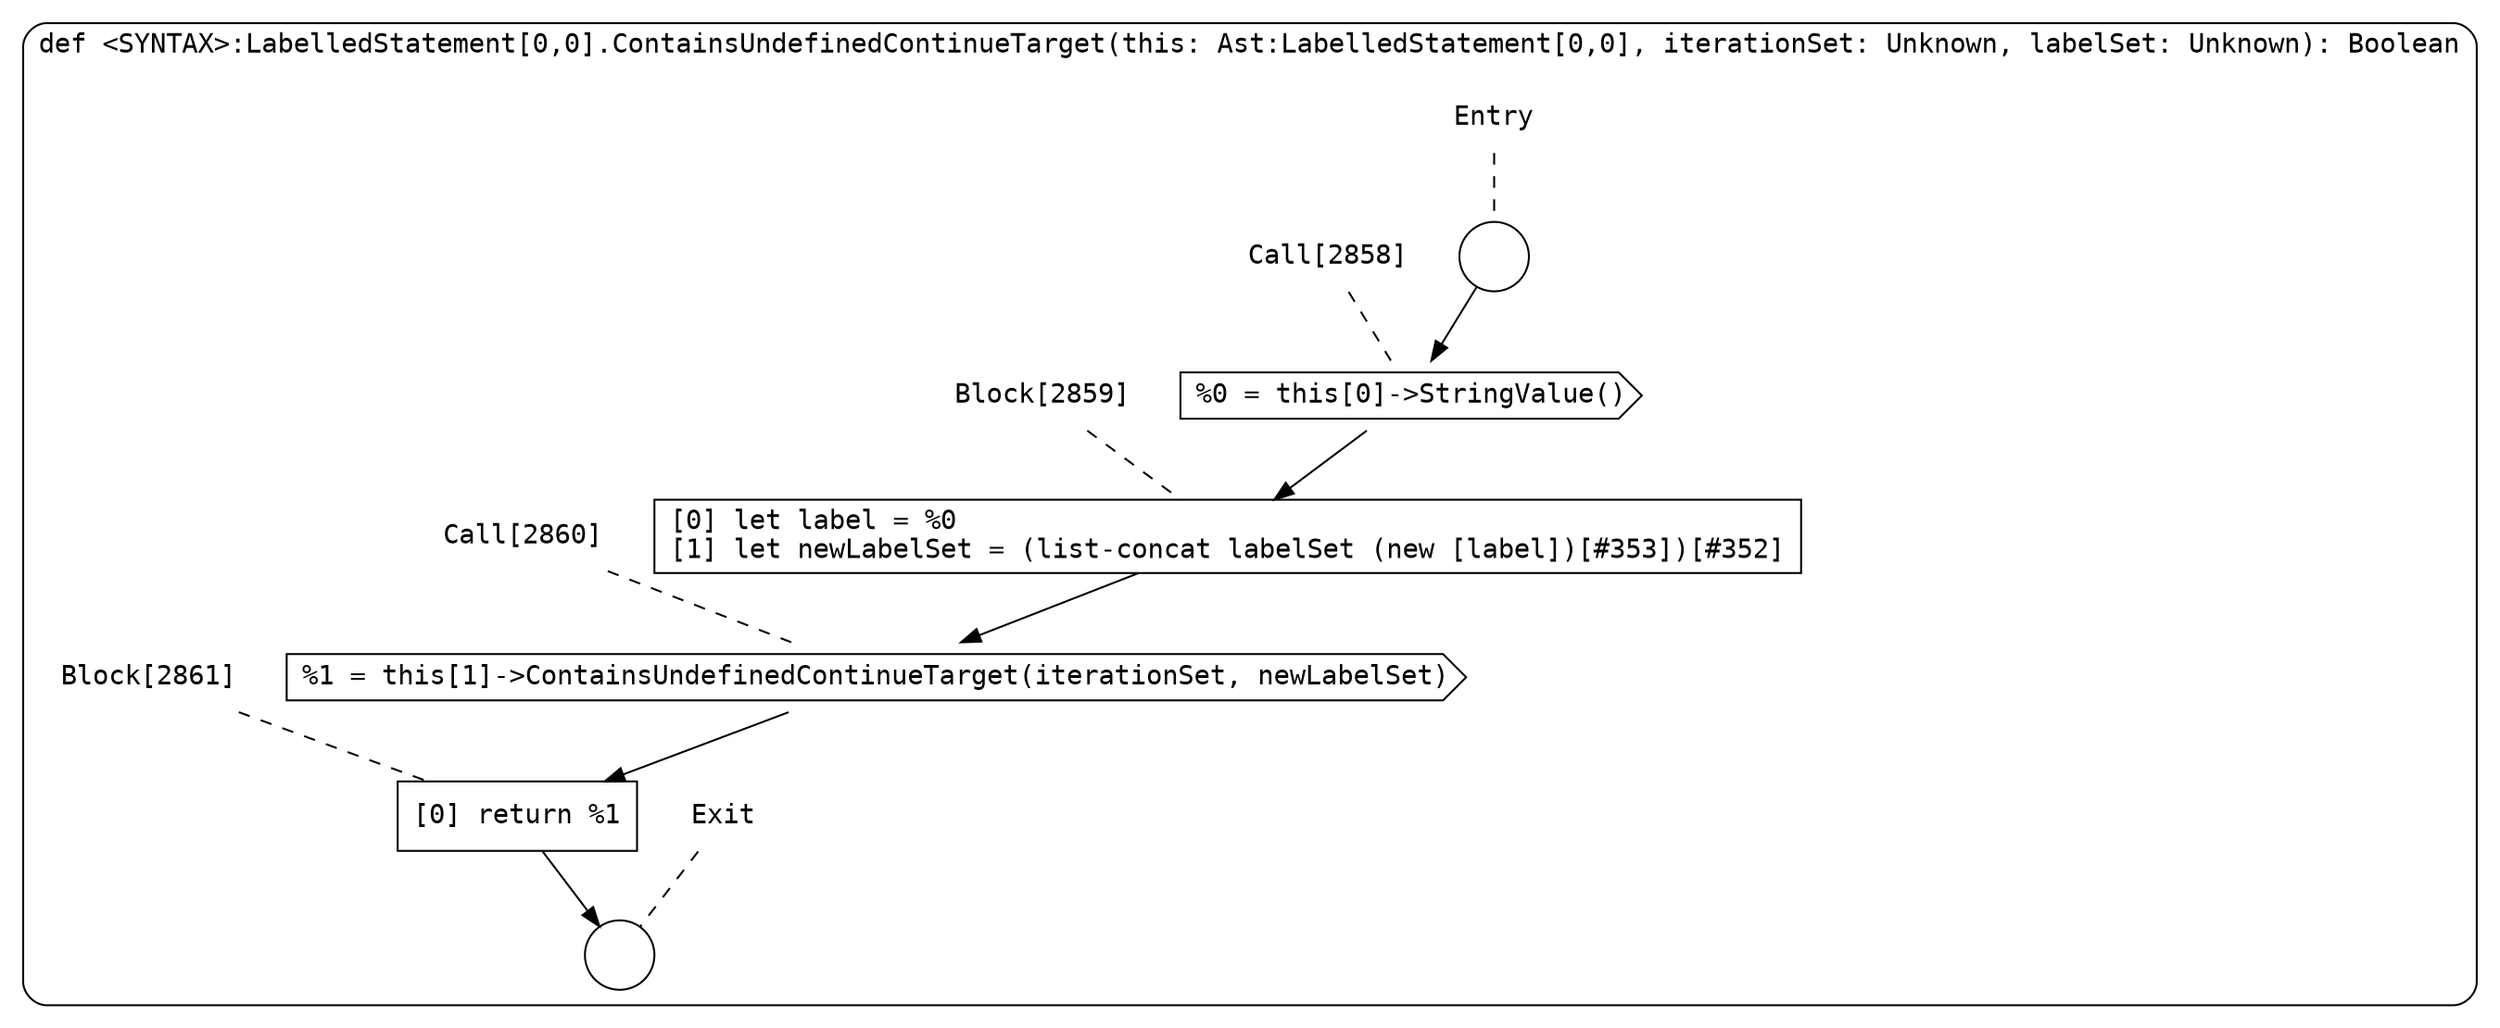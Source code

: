 digraph {
  graph [fontname = "Consolas"]
  node [fontname = "Consolas"]
  edge [fontname = "Consolas"]
  subgraph cluster659 {
    label = "def <SYNTAX>:LabelledStatement[0,0].ContainsUndefinedContinueTarget(this: Ast:LabelledStatement[0,0], iterationSet: Unknown, labelSet: Unknown): Boolean"
    style = rounded
    cluster659_entry_name [shape=none, label=<<font color="black">Entry</font>>]
    cluster659_entry_name -> cluster659_entry [arrowhead=none, color="black", style=dashed]
    cluster659_entry [shape=circle label=" " color="black" fillcolor="white" style=filled]
    cluster659_entry -> node2858 [color="black"]
    cluster659_exit_name [shape=none, label=<<font color="black">Exit</font>>]
    cluster659_exit_name -> cluster659_exit [arrowhead=none, color="black", style=dashed]
    cluster659_exit [shape=circle label=" " color="black" fillcolor="white" style=filled]
    node2858_name [shape=none, label=<<font color="black">Call[2858]</font>>]
    node2858_name -> node2858 [arrowhead=none, color="black", style=dashed]
    node2858 [shape=cds, label=<<font color="black">%0 = this[0]-&gt;StringValue()</font>> color="black" fillcolor="white", style=filled]
    node2858 -> node2859 [color="black"]
    node2859_name [shape=none, label=<<font color="black">Block[2859]</font>>]
    node2859_name -> node2859 [arrowhead=none, color="black", style=dashed]
    node2859 [shape=box, label=<<font color="black">[0] let label = %0<BR ALIGN="LEFT"/>[1] let newLabelSet = (list-concat labelSet (new [label])[#353])[#352]<BR ALIGN="LEFT"/></font>> color="black" fillcolor="white", style=filled]
    node2859 -> node2860 [color="black"]
    node2860_name [shape=none, label=<<font color="black">Call[2860]</font>>]
    node2860_name -> node2860 [arrowhead=none, color="black", style=dashed]
    node2860 [shape=cds, label=<<font color="black">%1 = this[1]-&gt;ContainsUndefinedContinueTarget(iterationSet, newLabelSet)</font>> color="black" fillcolor="white", style=filled]
    node2860 -> node2861 [color="black"]
    node2861_name [shape=none, label=<<font color="black">Block[2861]</font>>]
    node2861_name -> node2861 [arrowhead=none, color="black", style=dashed]
    node2861 [shape=box, label=<<font color="black">[0] return %1<BR ALIGN="LEFT"/></font>> color="black" fillcolor="white", style=filled]
    node2861 -> cluster659_exit [color="black"]
  }
}